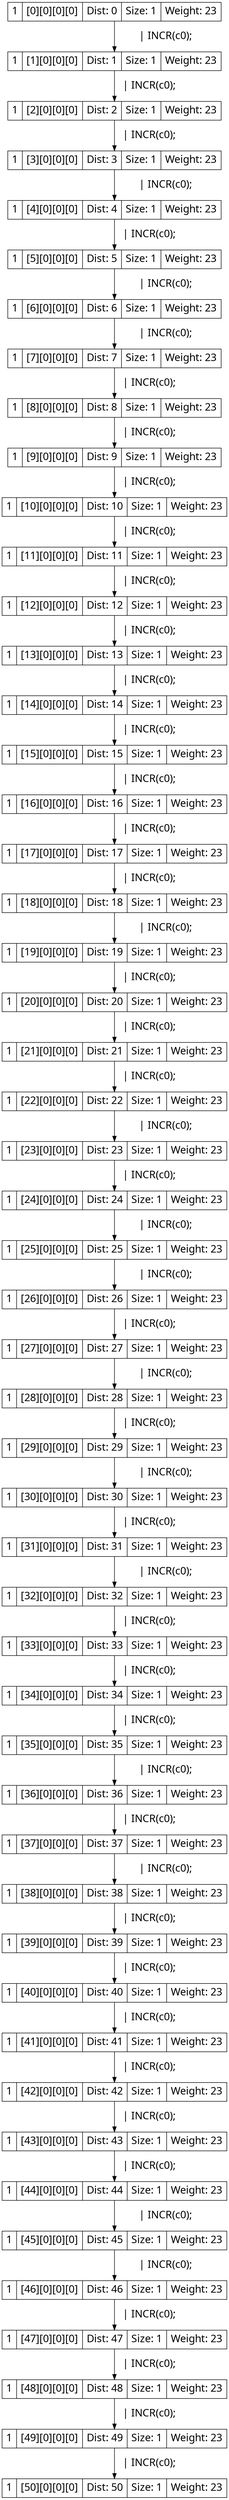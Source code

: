 digraph g{
node[shape=record fontname=Calibri fontsize = 20]
edge[fontname = Calibri fontsize = 20]
0->1[label=" 	 | INCR(c0); "]
0[label="1 | [0][0][0][0] | Dist: 0 | Size: 1 | Weight: 23"]
1[label="1 | [1][0][0][0] | Dist: 1 | Size: 1 | Weight: 23"]
1->2[label="   | INCR(c0); "]
1[label="1 | [1][0][0][0] | Dist: 1 | Size: 1 | Weight: 23"]
2[label="1 | [2][0][0][0] | Dist: 2 | Size: 1 | Weight: 23"]
2->3[label="   | INCR(c0); "]
2[label="1 | [2][0][0][0] | Dist: 2 | Size: 1 | Weight: 23"]
3[label="1 | [3][0][0][0] | Dist: 3 | Size: 1 | Weight: 23"]
3->4[label=" 	 | INCR(c0); "]
3[label="1 | [3][0][0][0] | Dist: 3 | Size: 1 | Weight: 23"]
4[label="1 | [4][0][0][0] | Dist: 4 | Size: 1 | Weight: 23"]
4->5[label="   | INCR(c0); "]
4[label="1 | [4][0][0][0] | Dist: 4 | Size: 1 | Weight: 23"]
5[label="1 | [5][0][0][0] | Dist: 5 | Size: 1 | Weight: 23"]
5->6[label=" 	 | INCR(c0); "]
5[label="1 | [5][0][0][0] | Dist: 5 | Size: 1 | Weight: 23"]
6[label="1 | [6][0][0][0] | Dist: 6 | Size: 1 | Weight: 23"]
6->7[label=" 	 | INCR(c0); "]
6[label="1 | [6][0][0][0] | Dist: 6 | Size: 1 | Weight: 23"]
7[label="1 | [7][0][0][0] | Dist: 7 | Size: 1 | Weight: 23"]
7->8[label="   | INCR(c0); "]
7[label="1 | [7][0][0][0] | Dist: 7 | Size: 1 | Weight: 23"]
8[label="1 | [8][0][0][0] | Dist: 8 | Size: 1 | Weight: 23"]
8->9[label="   | INCR(c0); "]
8[label="1 | [8][0][0][0] | Dist: 8 | Size: 1 | Weight: 23"]
9[label="1 | [9][0][0][0] | Dist: 9 | Size: 1 | Weight: 23"]
9->10[label="   | INCR(c0); "]
9[label="1 | [9][0][0][0] | Dist: 9 | Size: 1 | Weight: 23"]
10[label="1 | [10][0][0][0] | Dist: 10 | Size: 1 | Weight: 23"]
10->11[label="   | INCR(c0); "]
10[label="1 | [10][0][0][0] | Dist: 10 | Size: 1 | Weight: 23"]
11[label="1 | [11][0][0][0] | Dist: 11 | Size: 1 | Weight: 23"]
11->12[label="   | INCR(c0); "]
11[label="1 | [11][0][0][0] | Dist: 11 | Size: 1 | Weight: 23"]
12[label="1 | [12][0][0][0] | Dist: 12 | Size: 1 | Weight: 23"]
12->13[label="   | INCR(c0); "]
12[label="1 | [12][0][0][0] | Dist: 12 | Size: 1 | Weight: 23"]
13[label="1 | [13][0][0][0] | Dist: 13 | Size: 1 | Weight: 23"]
13->14[label="   | INCR(c0); "]
13[label="1 | [13][0][0][0] | Dist: 13 | Size: 1 | Weight: 23"]
14[label="1 | [14][0][0][0] | Dist: 14 | Size: 1 | Weight: 23"]
14->15[label="   | INCR(c0); "]
14[label="1 | [14][0][0][0] | Dist: 14 | Size: 1 | Weight: 23"]
15[label="1 | [15][0][0][0] | Dist: 15 | Size: 1 | Weight: 23"]
15->16[label="   | INCR(c0); "]
15[label="1 | [15][0][0][0] | Dist: 15 | Size: 1 | Weight: 23"]
16[label="1 | [16][0][0][0] | Dist: 16 | Size: 1 | Weight: 23"]
16->17[label="   | INCR(c0); "]
16[label="1 | [16][0][0][0] | Dist: 16 | Size: 1 | Weight: 23"]
17[label="1 | [17][0][0][0] | Dist: 17 | Size: 1 | Weight: 23"]
17->18[label="   | INCR(c0); "]
17[label="1 | [17][0][0][0] | Dist: 17 | Size: 1 | Weight: 23"]
18[label="1 | [18][0][0][0] | Dist: 18 | Size: 1 | Weight: 23"]
18->19[label=" 	 | INCR(c0); "]
18[label="1 | [18][0][0][0] | Dist: 18 | Size: 1 | Weight: 23"]
19[label="1 | [19][0][0][0] | Dist: 19 | Size: 1 | Weight: 23"]
19->20[label="   | INCR(c0); "]
19[label="1 | [19][0][0][0] | Dist: 19 | Size: 1 | Weight: 23"]
20[label="1 | [20][0][0][0] | Dist: 20 | Size: 1 | Weight: 23"]
20->21[label="   | INCR(c0); "]
20[label="1 | [20][0][0][0] | Dist: 20 | Size: 1 | Weight: 23"]
21[label="1 | [21][0][0][0] | Dist: 21 | Size: 1 | Weight: 23"]
21->22[label="   | INCR(c0); "]
21[label="1 | [21][0][0][0] | Dist: 21 | Size: 1 | Weight: 23"]
22[label="1 | [22][0][0][0] | Dist: 22 | Size: 1 | Weight: 23"]
22->23[label=" 	 | INCR(c0); "]
22[label="1 | [22][0][0][0] | Dist: 22 | Size: 1 | Weight: 23"]
23[label="1 | [23][0][0][0] | Dist: 23 | Size: 1 | Weight: 23"]
23->24[label="   | INCR(c0); "]
23[label="1 | [23][0][0][0] | Dist: 23 | Size: 1 | Weight: 23"]
24[label="1 | [24][0][0][0] | Dist: 24 | Size: 1 | Weight: 23"]
24->25[label=" 	 | INCR(c0); "]
24[label="1 | [24][0][0][0] | Dist: 24 | Size: 1 | Weight: 23"]
25[label="1 | [25][0][0][0] | Dist: 25 | Size: 1 | Weight: 23"]
25->26[label=" 	 | INCR(c0); "]
25[label="1 | [25][0][0][0] | Dist: 25 | Size: 1 | Weight: 23"]
26[label="1 | [26][0][0][0] | Dist: 26 | Size: 1 | Weight: 23"]
26->27[label="   | INCR(c0); "]
26[label="1 | [26][0][0][0] | Dist: 26 | Size: 1 | Weight: 23"]
27[label="1 | [27][0][0][0] | Dist: 27 | Size: 1 | Weight: 23"]
27->28[label=" 	 | INCR(c0); "]
27[label="1 | [27][0][0][0] | Dist: 27 | Size: 1 | Weight: 23"]
28[label="1 | [28][0][0][0] | Dist: 28 | Size: 1 | Weight: 23"]
28->29[label="   | INCR(c0); "]
28[label="1 | [28][0][0][0] | Dist: 28 | Size: 1 | Weight: 23"]
29[label="1 | [29][0][0][0] | Dist: 29 | Size: 1 | Weight: 23"]
29->30[label=" 	 | INCR(c0); "]
29[label="1 | [29][0][0][0] | Dist: 29 | Size: 1 | Weight: 23"]
30[label="1 | [30][0][0][0] | Dist: 30 | Size: 1 | Weight: 23"]
30->31[label="   | INCR(c0); "]
30[label="1 | [30][0][0][0] | Dist: 30 | Size: 1 | Weight: 23"]
31[label="1 | [31][0][0][0] | Dist: 31 | Size: 1 | Weight: 23"]
31->32[label=" 	 | INCR(c0); "]
31[label="1 | [31][0][0][0] | Dist: 31 | Size: 1 | Weight: 23"]
32[label="1 | [32][0][0][0] | Dist: 32 | Size: 1 | Weight: 23"]
32->33[label="   | INCR(c0); "]
32[label="1 | [32][0][0][0] | Dist: 32 | Size: 1 | Weight: 23"]
33[label="1 | [33][0][0][0] | Dist: 33 | Size: 1 | Weight: 23"]
33->34[label="   | INCR(c0); "]
33[label="1 | [33][0][0][0] | Dist: 33 | Size: 1 | Weight: 23"]
34[label="1 | [34][0][0][0] | Dist: 34 | Size: 1 | Weight: 23"]
34->35[label="   | INCR(c0); "]
34[label="1 | [34][0][0][0] | Dist: 34 | Size: 1 | Weight: 23"]
35[label="1 | [35][0][0][0] | Dist: 35 | Size: 1 | Weight: 23"]
35->36[label=" 	 | INCR(c0); "]
35[label="1 | [35][0][0][0] | Dist: 35 | Size: 1 | Weight: 23"]
36[label="1 | [36][0][0][0] | Dist: 36 | Size: 1 | Weight: 23"]
36->37[label="   | INCR(c0); "]
36[label="1 | [36][0][0][0] | Dist: 36 | Size: 1 | Weight: 23"]
37[label="1 | [37][0][0][0] | Dist: 37 | Size: 1 | Weight: 23"]
37->38[label=" 	 | INCR(c0); "]
37[label="1 | [37][0][0][0] | Dist: 37 | Size: 1 | Weight: 23"]
38[label="1 | [38][0][0][0] | Dist: 38 | Size: 1 | Weight: 23"]
38->39[label="   | INCR(c0); "]
38[label="1 | [38][0][0][0] | Dist: 38 | Size: 1 | Weight: 23"]
39[label="1 | [39][0][0][0] | Dist: 39 | Size: 1 | Weight: 23"]
39->40[label="   | INCR(c0); "]
39[label="1 | [39][0][0][0] | Dist: 39 | Size: 1 | Weight: 23"]
40[label="1 | [40][0][0][0] | Dist: 40 | Size: 1 | Weight: 23"]
40->41[label="   | INCR(c0); "]
40[label="1 | [40][0][0][0] | Dist: 40 | Size: 1 | Weight: 23"]
41[label="1 | [41][0][0][0] | Dist: 41 | Size: 1 | Weight: 23"]
41->42[label="   | INCR(c0); "]
41[label="1 | [41][0][0][0] | Dist: 41 | Size: 1 | Weight: 23"]
42[label="1 | [42][0][0][0] | Dist: 42 | Size: 1 | Weight: 23"]
42->43[label="   | INCR(c0); "]
42[label="1 | [42][0][0][0] | Dist: 42 | Size: 1 | Weight: 23"]
43[label="1 | [43][0][0][0] | Dist: 43 | Size: 1 | Weight: 23"]
43->44[label="   | INCR(c0); "]
43[label="1 | [43][0][0][0] | Dist: 43 | Size: 1 | Weight: 23"]
44[label="1 | [44][0][0][0] | Dist: 44 | Size: 1 | Weight: 23"]
44->45[label=" 	 | INCR(c0); "]
44[label="1 | [44][0][0][0] | Dist: 44 | Size: 1 | Weight: 23"]
45[label="1 | [45][0][0][0] | Dist: 45 | Size: 1 | Weight: 23"]
45->46[label=" 	 | INCR(c0); "]
45[label="1 | [45][0][0][0] | Dist: 45 | Size: 1 | Weight: 23"]
46[label="1 | [46][0][0][0] | Dist: 46 | Size: 1 | Weight: 23"]
46->47[label="   | INCR(c0); "]
46[label="1 | [46][0][0][0] | Dist: 46 | Size: 1 | Weight: 23"]
47[label="1 | [47][0][0][0] | Dist: 47 | Size: 1 | Weight: 23"]
47->48[label="   | INCR(c0); "]
47[label="1 | [47][0][0][0] | Dist: 47 | Size: 1 | Weight: 23"]
48[label="1 | [48][0][0][0] | Dist: 48 | Size: 1 | Weight: 23"]
48->49[label="   | INCR(c0); "]
48[label="1 | [48][0][0][0] | Dist: 48 | Size: 1 | Weight: 23"]
49[label="1 | [49][0][0][0] | Dist: 49 | Size: 1 | Weight: 23"]
49->50[label="   | INCR(c0); "]
49[label="1 | [49][0][0][0] | Dist: 49 | Size: 1 | Weight: 23"]
50[label="1 | [50][0][0][0] | Dist: 50 | Size: 1 | Weight: 23"]}
